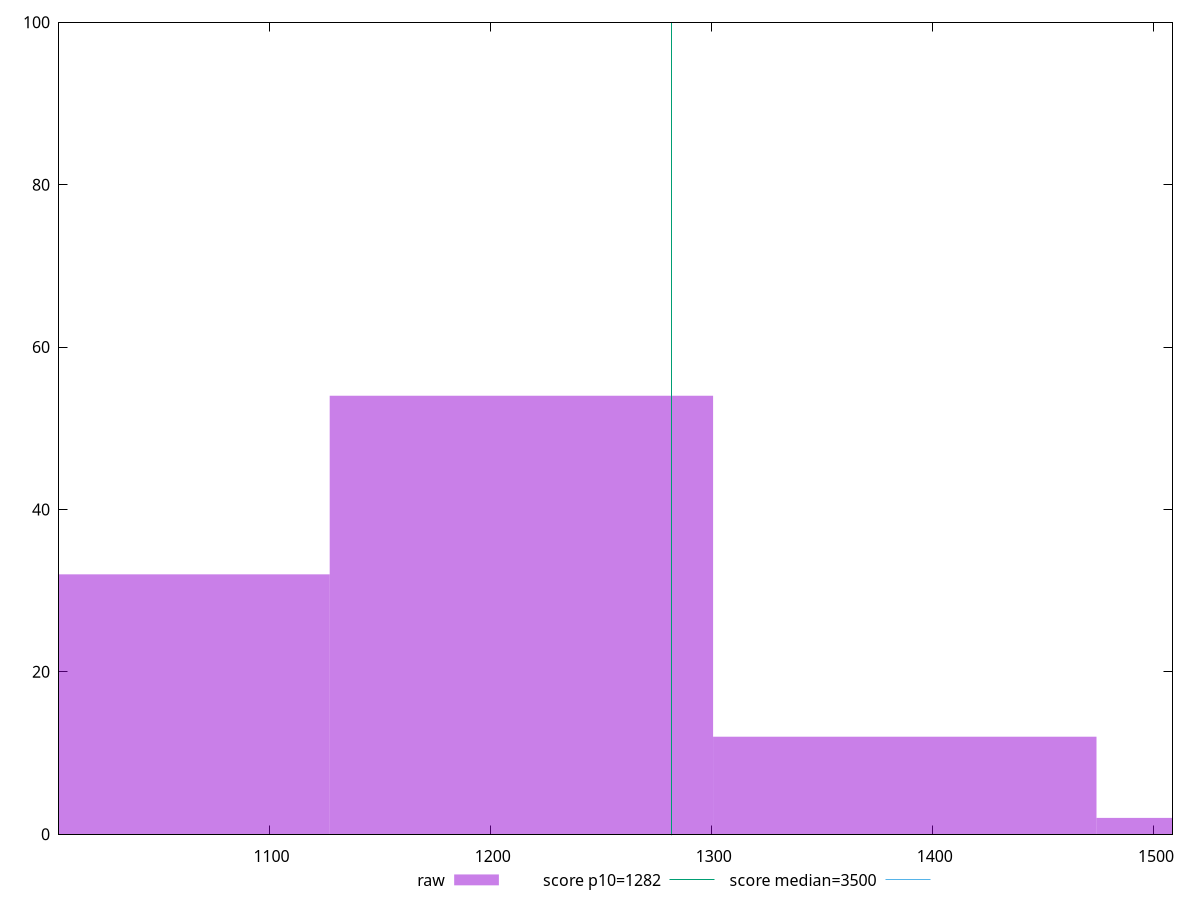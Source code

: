 reset

$raw <<EOF
1387.318111760027 12
1213.9033477900236 54
1560.7328757300304 2
1040.4885838200203 32
EOF

set key outside below
set boxwidth 173.41476397000338
set xrange [1004.7640000000007:1508.3959999999995]
set yrange [0:100]
set trange [0:100]
set style fill transparent solid 0.5 noborder

set parametric
set terminal svg size 640, 490 enhanced background rgb 'white'
set output "report_00009_2021-02-08T22-37-41.559Z/bootup-time/samples/pages/raw/histogram.svg"

plot $raw title "raw" with boxes, \
     1282,t title "score p10=1282", \
     3500,t title "score median=3500"

reset
